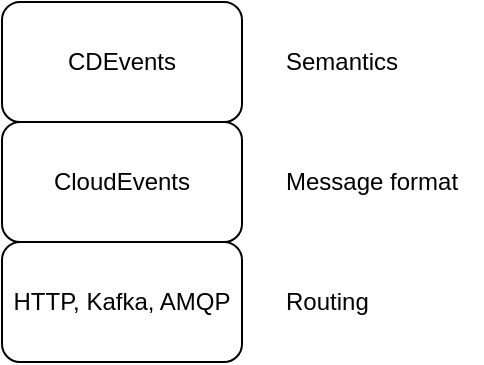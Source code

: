 <mxfile version="16.5.1" type="device"><diagram id="rZAp1BOKmzg2OGIajMNH" name="Page-1"><mxGraphModel dx="1422" dy="905" grid="1" gridSize="10" guides="1" tooltips="1" connect="1" arrows="1" fold="1" page="1" pageScale="1" pageWidth="850" pageHeight="1100" math="0" shadow="0"><root><mxCell id="0"/><mxCell id="1" parent="0"/><mxCell id="hEYEDGA98Q0WjupycXGw-1" value="HTTP, Kafka, AMQP" style="rounded=1;whiteSpace=wrap;html=1;" vertex="1" parent="1"><mxGeometry x="320" y="540" width="120" height="60" as="geometry"/></mxCell><mxCell id="hEYEDGA98Q0WjupycXGw-2" value="CloudEvents" style="rounded=1;whiteSpace=wrap;html=1;" vertex="1" parent="1"><mxGeometry x="320" y="480" width="120" height="60" as="geometry"/></mxCell><mxCell id="hEYEDGA98Q0WjupycXGw-3" value="CDEvents" style="rounded=1;whiteSpace=wrap;html=1;" vertex="1" parent="1"><mxGeometry x="320" y="420" width="120" height="60" as="geometry"/></mxCell><mxCell id="hEYEDGA98Q0WjupycXGw-5" value="Routing" style="text;html=1;strokeColor=none;fillColor=none;align=left;verticalAlign=middle;whiteSpace=wrap;rounded=0;" vertex="1" parent="1"><mxGeometry x="460" y="555" width="60" height="30" as="geometry"/></mxCell><mxCell id="hEYEDGA98Q0WjupycXGw-6" value="Message format" style="text;html=1;strokeColor=none;fillColor=none;align=left;verticalAlign=middle;whiteSpace=wrap;rounded=0;" vertex="1" parent="1"><mxGeometry x="460" y="495" width="100" height="30" as="geometry"/></mxCell><mxCell id="hEYEDGA98Q0WjupycXGw-7" value="Semantics" style="text;html=1;strokeColor=none;fillColor=none;align=left;verticalAlign=middle;whiteSpace=wrap;rounded=0;" vertex="1" parent="1"><mxGeometry x="460" y="435" width="100" height="30" as="geometry"/></mxCell></root></mxGraphModel></diagram></mxfile>